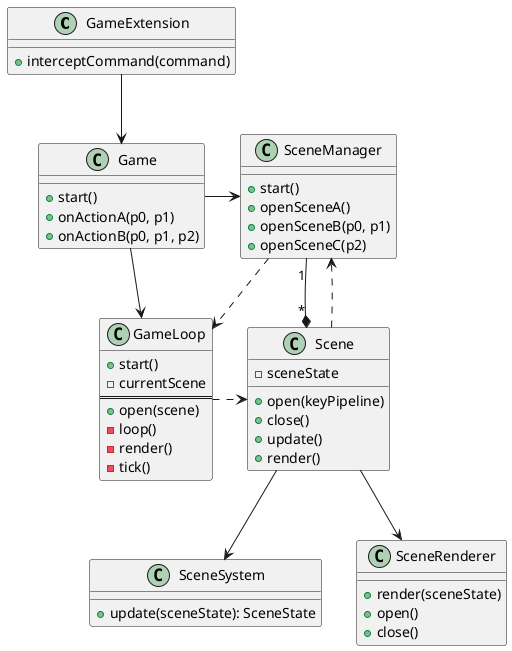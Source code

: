 @startuml

class GameExtension {
    + interceptCommand(command)
}

class Game {
    + start()
    + onActionA(p0, p1)
    + onActionB(p0, p1, p2)
}

class Scene {
    - sceneState
    + open(keyPipeline)
    + close()
    + update()
    + render()
}

class GameLoop {
    + start()
    - currentScene
    ==
    + open(scene)
    - loop()
    - render()
    - tick()
}

class SceneManager {
    + start()
    + openSceneA()
    + openSceneB(p0, p1)
    + openSceneC(p2)
}

class SceneSystem {
    + update(sceneState): SceneState
}

class SceneRenderer {
    + render(sceneState)
    + open()
    + close()
}

GameExtension --> Game

Game -> SceneManager
Game -> GameLoop

GameLoop .> Scene

SceneManager ..> GameLoop
SceneManager "1" -* "*" Scene

Scene ...> SceneManager
Scene --> SceneSystem
Scene --> SceneRenderer

@enduml